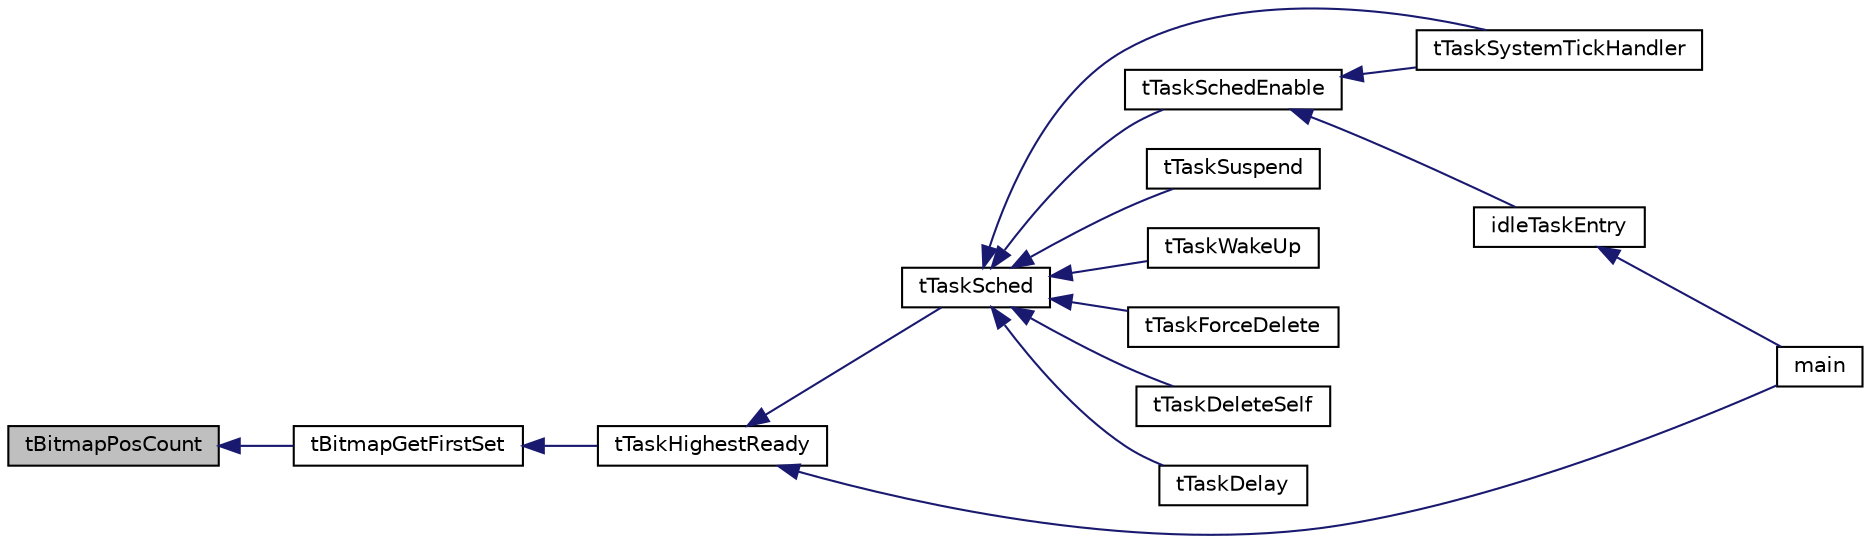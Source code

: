 digraph "tBitmapPosCount"
{
  edge [fontname="Helvetica",fontsize="10",labelfontname="Helvetica",labelfontsize="10"];
  node [fontname="Helvetica",fontsize="10",shape=record];
  rankdir="LR";
  Node28 [label="tBitmapPosCount",height=0.2,width=0.4,color="black", fillcolor="grey75", style="filled", fontcolor="black"];
  Node28 -> Node29 [dir="back",color="midnightblue",fontsize="10",style="solid",fontname="Helvetica"];
  Node29 [label="tBitmapGetFirstSet",height=0.2,width=0.4,color="black", fillcolor="white", style="filled",URL="$t_lib_8h.html#ae86fbb239ac4694acf71b11c7cc6b479"];
  Node29 -> Node30 [dir="back",color="midnightblue",fontsize="10",style="solid",fontname="Helvetica"];
  Node30 [label="tTaskHighestReady",height=0.2,width=0.4,color="black", fillcolor="white", style="filled",URL="$tiny_o_s_8h.html#ada227be7ca5dcd9fb8cd9f2f496d5c1c",tooltip="获取当前最高优先级且可运行的任务 "];
  Node30 -> Node31 [dir="back",color="midnightblue",fontsize="10",style="solid",fontname="Helvetica"];
  Node31 [label="tTaskSched",height=0.2,width=0.4,color="black", fillcolor="white", style="filled",URL="$tiny_o_s_8h.html#aeb48f2b93febc962f23d9a6a72db9d8e",tooltip="任务调度接口。通过它来选择下一个具体的任务，然后切换至该任务运行。 "];
  Node31 -> Node32 [dir="back",color="midnightblue",fontsize="10",style="solid",fontname="Helvetica"];
  Node32 [label="tTaskSchedEnable",height=0.2,width=0.4,color="black", fillcolor="white", style="filled",URL="$tiny_o_s_8h.html#a278230ba5b792cfe8310c110ec638e77",tooltip="允许任务调度 "];
  Node32 -> Node33 [dir="back",color="midnightblue",fontsize="10",style="solid",fontname="Helvetica"];
  Node33 [label="tTaskSystemTickHandler",height=0.2,width=0.4,color="black", fillcolor="white", style="filled",URL="$tiny_o_s_8h.html#a9141328add126e3c2659b2df4b969d3c",tooltip="系统时钟节拍处理 "];
  Node32 -> Node34 [dir="back",color="midnightblue",fontsize="10",style="solid",fontname="Helvetica"];
  Node34 [label="idleTaskEntry",height=0.2,width=0.4,color="black", fillcolor="white", style="filled",URL="$t_core_8c.html#a1949c76c0bc7d4b976d447fbaa947f53",tooltip="空闲任务 "];
  Node34 -> Node35 [dir="back",color="midnightblue",fontsize="10",style="solid",fontname="Helvetica"];
  Node35 [label="main",height=0.2,width=0.4,color="black", fillcolor="white", style="filled",URL="$t_core_8c.html#ae66f6b31b5ad750f1fe042a706a4e3d4",tooltip="系统入口，完成所有功能的创建，空闲任务的创建等功能 "];
  Node31 -> Node33 [dir="back",color="midnightblue",fontsize="10",style="solid",fontname="Helvetica"];
  Node31 -> Node36 [dir="back",color="midnightblue",fontsize="10",style="solid",fontname="Helvetica"];
  Node36 [label="tTaskSuspend",height=0.2,width=0.4,color="black", fillcolor="white", style="filled",URL="$t_task_8h.html#a9b1df557da8292af30d6ff42b48e0755"];
  Node31 -> Node37 [dir="back",color="midnightblue",fontsize="10",style="solid",fontname="Helvetica"];
  Node37 [label="tTaskWakeUp",height=0.2,width=0.4,color="black", fillcolor="white", style="filled",URL="$t_task_8h.html#ac08bc12c30a810c1ec5c48f330fd509a"];
  Node31 -> Node38 [dir="back",color="midnightblue",fontsize="10",style="solid",fontname="Helvetica"];
  Node38 [label="tTaskForceDelete",height=0.2,width=0.4,color="black", fillcolor="white", style="filled",URL="$t_task_8h.html#ad4f55f0276a954401641c0972f0020e3"];
  Node31 -> Node39 [dir="back",color="midnightblue",fontsize="10",style="solid",fontname="Helvetica"];
  Node39 [label="tTaskDeleteSelf",height=0.2,width=0.4,color="black", fillcolor="white", style="filled",URL="$t_task_8h.html#a7e75a9fc2e7d9ca0bf62d519db50de00"];
  Node31 -> Node40 [dir="back",color="midnightblue",fontsize="10",style="solid",fontname="Helvetica"];
  Node40 [label="tTaskDelay",height=0.2,width=0.4,color="black", fillcolor="white", style="filled",URL="$t_time_8c.html#a7851f5bca32151d048fdf5a76e957673",tooltip="tinyOS的延时实现 "];
  Node30 -> Node35 [dir="back",color="midnightblue",fontsize="10",style="solid",fontname="Helvetica"];
}
